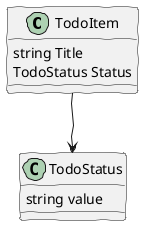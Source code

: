 @startuml
skinparam Handwritten true

class TodoItem {
    string Title
    TodoStatus Status
}

class TodoStatus {
    string value
}

TodoItem --> TodoStatus
@enduml
